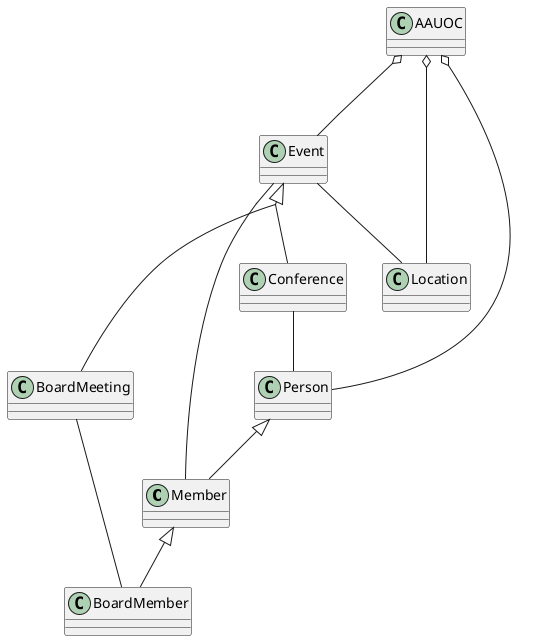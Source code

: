 @startuml
class Member
class BoardMember
class Event
class Conference
class BoardMeeting
class Location
class Person
class AAUOC

skinparam groupInheritance 2
Event <|-- Conference
Event <|-- BoardMeeting

Person <|-- Member
Member <|-- BoardMember
AAUOC o-- Location
AAUOC o-- Person
AAUOC o-- Event
Event -- Location
BoardMeeting -- BoardMember
Conference -- Person
Event -- Member


@enduml